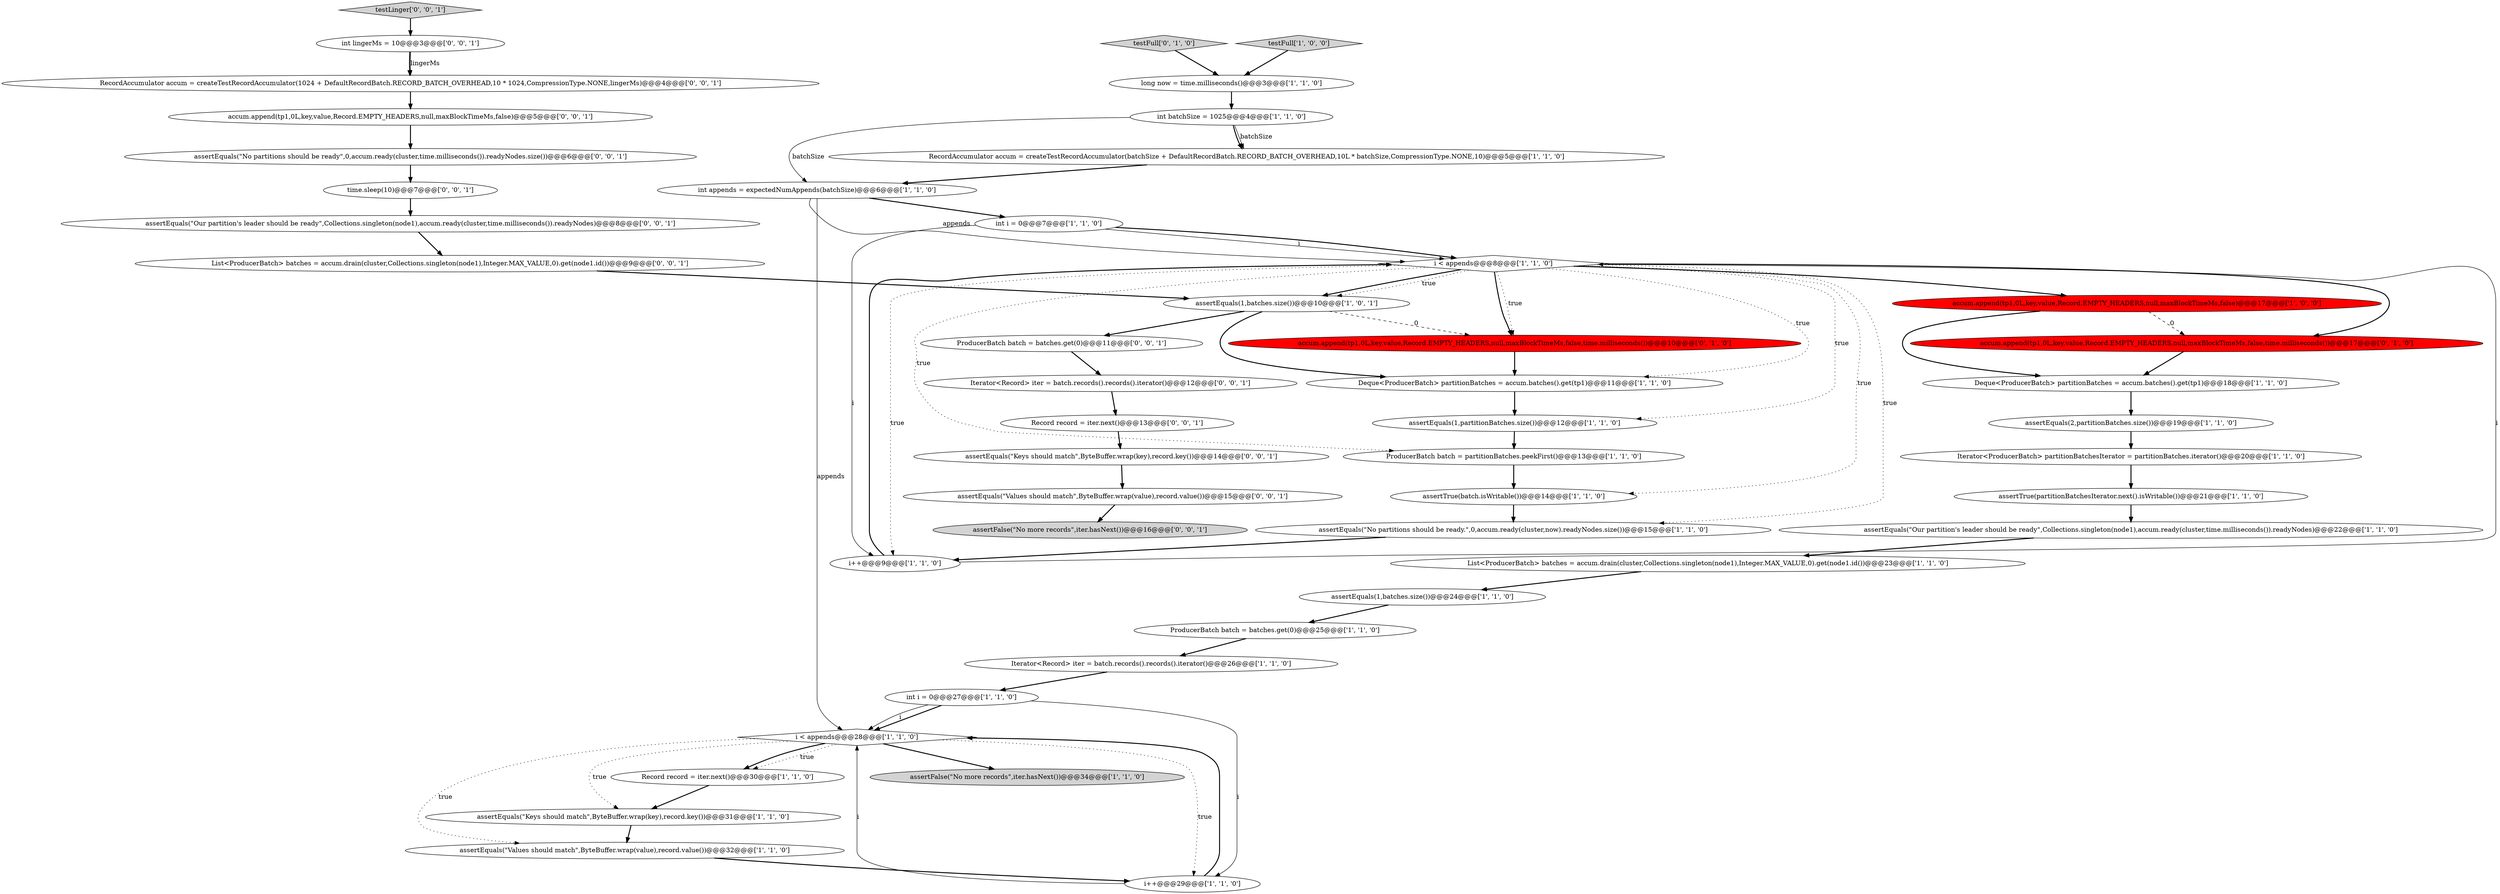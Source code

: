 digraph {
5 [style = filled, label = "Iterator<Record> iter = batch.records().records().iterator()@@@26@@@['1', '1', '0']", fillcolor = white, shape = ellipse image = "AAA0AAABBB1BBB"];
3 [style = filled, label = "assertEquals(\"No partitions should be ready.\",0,accum.ready(cluster,now).readyNodes.size())@@@15@@@['1', '1', '0']", fillcolor = white, shape = ellipse image = "AAA0AAABBB1BBB"];
37 [style = filled, label = "testLinger['0', '0', '1']", fillcolor = lightgray, shape = diamond image = "AAA0AAABBB3BBB"];
2 [style = filled, label = "assertEquals(\"Values should match\",ByteBuffer.wrap(value),record.value())@@@32@@@['1', '1', '0']", fillcolor = white, shape = ellipse image = "AAA0AAABBB1BBB"];
19 [style = filled, label = "long now = time.milliseconds()@@@3@@@['1', '1', '0']", fillcolor = white, shape = ellipse image = "AAA0AAABBB1BBB"];
47 [style = filled, label = "assertFalse(\"No more records\",iter.hasNext())@@@16@@@['0', '0', '1']", fillcolor = lightgray, shape = ellipse image = "AAA0AAABBB3BBB"];
33 [style = filled, label = "accum.append(tp1,0L,key,value,Record.EMPTY_HEADERS,null,maxBlockTimeMs,false,time.milliseconds())@@@10@@@['0', '1', '0']", fillcolor = red, shape = ellipse image = "AAA1AAABBB2BBB"];
23 [style = filled, label = "assertTrue(partitionBatchesIterator.next().isWritable())@@@21@@@['1', '1', '0']", fillcolor = white, shape = ellipse image = "AAA0AAABBB1BBB"];
21 [style = filled, label = "assertEquals(2,partitionBatches.size())@@@19@@@['1', '1', '0']", fillcolor = white, shape = ellipse image = "AAA0AAABBB1BBB"];
29 [style = filled, label = "i < appends@@@28@@@['1', '1', '0']", fillcolor = white, shape = diamond image = "AAA0AAABBB1BBB"];
38 [style = filled, label = "assertEquals(\"Values should match\",ByteBuffer.wrap(value),record.value())@@@15@@@['0', '0', '1']", fillcolor = white, shape = ellipse image = "AAA0AAABBB3BBB"];
36 [style = filled, label = "RecordAccumulator accum = createTestRecordAccumulator(1024 + DefaultRecordBatch.RECORD_BATCH_OVERHEAD,10 * 1024,CompressionType.NONE,lingerMs)@@@4@@@['0', '0', '1']", fillcolor = white, shape = ellipse image = "AAA0AAABBB3BBB"];
42 [style = filled, label = "int lingerMs = 10@@@3@@@['0', '0', '1']", fillcolor = white, shape = ellipse image = "AAA0AAABBB3BBB"];
39 [style = filled, label = "Iterator<Record> iter = batch.records().records().iterator()@@@12@@@['0', '0', '1']", fillcolor = white, shape = ellipse image = "AAA0AAABBB3BBB"];
1 [style = filled, label = "Deque<ProducerBatch> partitionBatches = accum.batches().get(tp1)@@@18@@@['1', '1', '0']", fillcolor = white, shape = ellipse image = "AAA0AAABBB1BBB"];
13 [style = filled, label = "i++@@@29@@@['1', '1', '0']", fillcolor = white, shape = ellipse image = "AAA0AAABBB1BBB"];
24 [style = filled, label = "assertEquals(\"Keys should match\",ByteBuffer.wrap(key),record.key())@@@31@@@['1', '1', '0']", fillcolor = white, shape = ellipse image = "AAA0AAABBB1BBB"];
11 [style = filled, label = "assertTrue(batch.isWritable())@@@14@@@['1', '1', '0']", fillcolor = white, shape = ellipse image = "AAA0AAABBB1BBB"];
18 [style = filled, label = "assertEquals(\"Our partition's leader should be ready\",Collections.singleton(node1),accum.ready(cluster,time.milliseconds()).readyNodes)@@@22@@@['1', '1', '0']", fillcolor = white, shape = ellipse image = "AAA0AAABBB1BBB"];
41 [style = filled, label = "assertEquals(\"Our partition's leader should be ready\",Collections.singleton(node1),accum.ready(cluster,time.milliseconds()).readyNodes)@@@8@@@['0', '0', '1']", fillcolor = white, shape = ellipse image = "AAA0AAABBB3BBB"];
34 [style = filled, label = "assertEquals(\"Keys should match\",ByteBuffer.wrap(key),record.key())@@@14@@@['0', '0', '1']", fillcolor = white, shape = ellipse image = "AAA0AAABBB3BBB"];
6 [style = filled, label = "assertFalse(\"No more records\",iter.hasNext())@@@34@@@['1', '1', '0']", fillcolor = lightgray, shape = ellipse image = "AAA0AAABBB1BBB"];
35 [style = filled, label = "Record record = iter.next()@@@13@@@['0', '0', '1']", fillcolor = white, shape = ellipse image = "AAA0AAABBB3BBB"];
15 [style = filled, label = "int i = 0@@@27@@@['1', '1', '0']", fillcolor = white, shape = ellipse image = "AAA0AAABBB1BBB"];
45 [style = filled, label = "accum.append(tp1,0L,key,value,Record.EMPTY_HEADERS,null,maxBlockTimeMs,false)@@@5@@@['0', '0', '1']", fillcolor = white, shape = ellipse image = "AAA0AAABBB3BBB"];
8 [style = filled, label = "i++@@@9@@@['1', '1', '0']", fillcolor = white, shape = ellipse image = "AAA0AAABBB1BBB"];
16 [style = filled, label = "RecordAccumulator accum = createTestRecordAccumulator(batchSize + DefaultRecordBatch.RECORD_BATCH_OVERHEAD,10L * batchSize,CompressionType.NONE,10)@@@5@@@['1', '1', '0']", fillcolor = white, shape = ellipse image = "AAA0AAABBB1BBB"];
25 [style = filled, label = "int batchSize = 1025@@@4@@@['1', '1', '0']", fillcolor = white, shape = ellipse image = "AAA0AAABBB1BBB"];
32 [style = filled, label = "accum.append(tp1,0L,key,value,Record.EMPTY_HEADERS,null,maxBlockTimeMs,false,time.milliseconds())@@@17@@@['0', '1', '0']", fillcolor = red, shape = ellipse image = "AAA1AAABBB2BBB"];
26 [style = filled, label = "assertEquals(1,batches.size())@@@10@@@['1', '0', '1']", fillcolor = white, shape = ellipse image = "AAA0AAABBB1BBB"];
12 [style = filled, label = "i < appends@@@8@@@['1', '1', '0']", fillcolor = white, shape = diamond image = "AAA0AAABBB1BBB"];
43 [style = filled, label = "ProducerBatch batch = batches.get(0)@@@11@@@['0', '0', '1']", fillcolor = white, shape = ellipse image = "AAA0AAABBB3BBB"];
22 [style = filled, label = "ProducerBatch batch = batches.get(0)@@@25@@@['1', '1', '0']", fillcolor = white, shape = ellipse image = "AAA0AAABBB1BBB"];
4 [style = filled, label = "assertEquals(1,batches.size())@@@24@@@['1', '1', '0']", fillcolor = white, shape = ellipse image = "AAA0AAABBB1BBB"];
20 [style = filled, label = "accum.append(tp1,0L,key,value,Record.EMPTY_HEADERS,null,maxBlockTimeMs,false)@@@17@@@['1', '0', '0']", fillcolor = red, shape = ellipse image = "AAA1AAABBB1BBB"];
14 [style = filled, label = "Record record = iter.next()@@@30@@@['1', '1', '0']", fillcolor = white, shape = ellipse image = "AAA0AAABBB1BBB"];
7 [style = filled, label = "assertEquals(1,partitionBatches.size())@@@12@@@['1', '1', '0']", fillcolor = white, shape = ellipse image = "AAA0AAABBB1BBB"];
0 [style = filled, label = "int i = 0@@@7@@@['1', '1', '0']", fillcolor = white, shape = ellipse image = "AAA0AAABBB1BBB"];
40 [style = filled, label = "time.sleep(10)@@@7@@@['0', '0', '1']", fillcolor = white, shape = ellipse image = "AAA0AAABBB3BBB"];
10 [style = filled, label = "Iterator<ProducerBatch> partitionBatchesIterator = partitionBatches.iterator()@@@20@@@['1', '1', '0']", fillcolor = white, shape = ellipse image = "AAA0AAABBB1BBB"];
27 [style = filled, label = "ProducerBatch batch = partitionBatches.peekFirst()@@@13@@@['1', '1', '0']", fillcolor = white, shape = ellipse image = "AAA0AAABBB1BBB"];
46 [style = filled, label = "List<ProducerBatch> batches = accum.drain(cluster,Collections.singleton(node1),Integer.MAX_VALUE,0).get(node1.id())@@@9@@@['0', '0', '1']", fillcolor = white, shape = ellipse image = "AAA0AAABBB3BBB"];
9 [style = filled, label = "List<ProducerBatch> batches = accum.drain(cluster,Collections.singleton(node1),Integer.MAX_VALUE,0).get(node1.id())@@@23@@@['1', '1', '0']", fillcolor = white, shape = ellipse image = "AAA0AAABBB1BBB"];
30 [style = filled, label = "Deque<ProducerBatch> partitionBatches = accum.batches().get(tp1)@@@11@@@['1', '1', '0']", fillcolor = white, shape = ellipse image = "AAA0AAABBB1BBB"];
31 [style = filled, label = "testFull['0', '1', '0']", fillcolor = lightgray, shape = diamond image = "AAA0AAABBB2BBB"];
44 [style = filled, label = "assertEquals(\"No partitions should be ready\",0,accum.ready(cluster,time.milliseconds()).readyNodes.size())@@@6@@@['0', '0', '1']", fillcolor = white, shape = ellipse image = "AAA0AAABBB3BBB"];
28 [style = filled, label = "int appends = expectedNumAppends(batchSize)@@@6@@@['1', '1', '0']", fillcolor = white, shape = ellipse image = "AAA0AAABBB1BBB"];
17 [style = filled, label = "testFull['1', '0', '0']", fillcolor = lightgray, shape = diamond image = "AAA0AAABBB1BBB"];
14->24 [style = bold, label=""];
21->10 [style = bold, label=""];
12->3 [style = dotted, label="true"];
15->29 [style = bold, label=""];
25->16 [style = solid, label="batchSize"];
29->2 [style = dotted, label="true"];
12->33 [style = dotted, label="true"];
24->2 [style = bold, label=""];
0->12 [style = solid, label="i"];
12->8 [style = dotted, label="true"];
9->4 [style = bold, label=""];
0->12 [style = bold, label=""];
12->32 [style = bold, label=""];
12->20 [style = bold, label=""];
44->40 [style = bold, label=""];
5->15 [style = bold, label=""];
15->13 [style = solid, label="i"];
26->43 [style = bold, label=""];
26->33 [style = dashed, label="0"];
12->26 [style = bold, label=""];
20->1 [style = bold, label=""];
42->36 [style = bold, label=""];
25->16 [style = bold, label=""];
15->29 [style = solid, label="i"];
45->44 [style = bold, label=""];
22->5 [style = bold, label=""];
17->19 [style = bold, label=""];
12->30 [style = dotted, label="true"];
19->25 [style = bold, label=""];
26->30 [style = bold, label=""];
2->13 [style = bold, label=""];
12->11 [style = dotted, label="true"];
42->36 [style = solid, label="lingerMs"];
12->26 [style = dotted, label="true"];
28->0 [style = bold, label=""];
37->42 [style = bold, label=""];
29->6 [style = bold, label=""];
13->29 [style = bold, label=""];
12->27 [style = dotted, label="true"];
46->26 [style = bold, label=""];
28->12 [style = solid, label="appends"];
29->13 [style = dotted, label="true"];
16->28 [style = bold, label=""];
27->11 [style = bold, label=""];
11->3 [style = bold, label=""];
10->23 [style = bold, label=""];
1->21 [style = bold, label=""];
30->7 [style = bold, label=""];
3->8 [style = bold, label=""];
39->35 [style = bold, label=""];
32->1 [style = bold, label=""];
29->14 [style = dotted, label="true"];
40->41 [style = bold, label=""];
29->14 [style = bold, label=""];
18->9 [style = bold, label=""];
12->33 [style = bold, label=""];
7->27 [style = bold, label=""];
33->30 [style = bold, label=""];
38->47 [style = bold, label=""];
0->8 [style = solid, label="i"];
13->29 [style = solid, label="i"];
41->46 [style = bold, label=""];
20->32 [style = dashed, label="0"];
34->38 [style = bold, label=""];
36->45 [style = bold, label=""];
35->34 [style = bold, label=""];
25->28 [style = solid, label="batchSize"];
12->7 [style = dotted, label="true"];
43->39 [style = bold, label=""];
8->12 [style = solid, label="i"];
29->24 [style = dotted, label="true"];
4->22 [style = bold, label=""];
23->18 [style = bold, label=""];
8->12 [style = bold, label=""];
31->19 [style = bold, label=""];
28->29 [style = solid, label="appends"];
}
